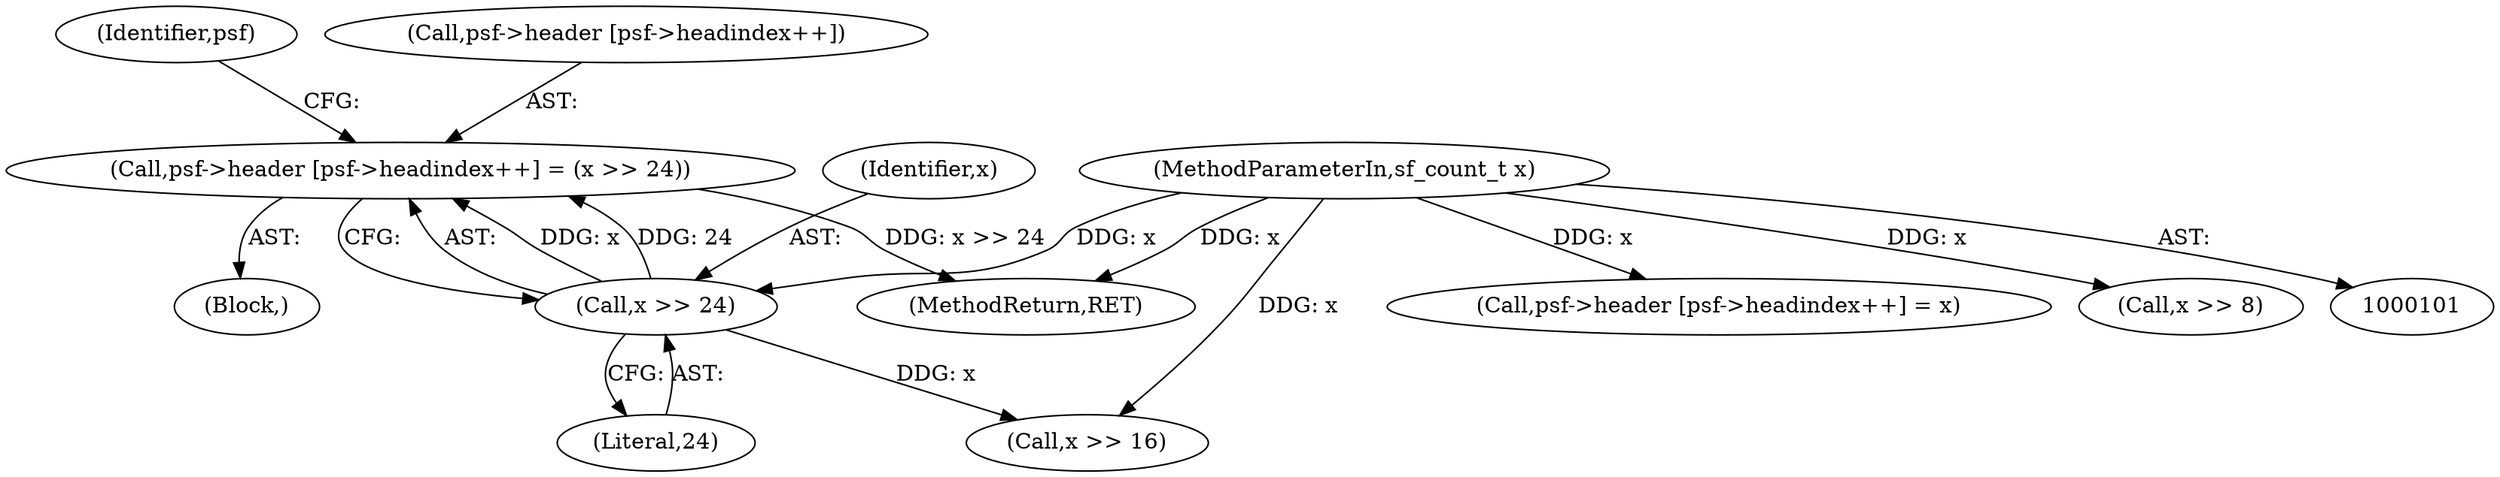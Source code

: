 digraph "1_libsndfile_708e996c87c5fae77b104ccfeb8f6db784c32074_1@array" {
"1000157" [label="(Call,psf->header [psf->headindex++] = (x >> 24))"];
"1000166" [label="(Call,x >> 24)"];
"1000103" [label="(MethodParameterIn,sf_count_t x)"];
"1000193" [label="(Call,psf->header [psf->headindex++] = x)"];
"1000190" [label="(Call,x >> 8)"];
"1000203" [label="(MethodReturn,RET)"];
"1000166" [label="(Call,x >> 24)"];
"1000178" [label="(Call,x >> 16)"];
"1000167" [label="(Identifier,x)"];
"1000103" [label="(MethodParameterIn,sf_count_t x)"];
"1000168" [label="(Literal,24)"];
"1000157" [label="(Call,psf->header [psf->headindex++] = (x >> 24))"];
"1000116" [label="(Block,)"];
"1000172" [label="(Identifier,psf)"];
"1000158" [label="(Call,psf->header [psf->headindex++])"];
"1000157" -> "1000116"  [label="AST: "];
"1000157" -> "1000166"  [label="CFG: "];
"1000158" -> "1000157"  [label="AST: "];
"1000166" -> "1000157"  [label="AST: "];
"1000172" -> "1000157"  [label="CFG: "];
"1000157" -> "1000203"  [label="DDG: x >> 24"];
"1000166" -> "1000157"  [label="DDG: x"];
"1000166" -> "1000157"  [label="DDG: 24"];
"1000166" -> "1000168"  [label="CFG: "];
"1000167" -> "1000166"  [label="AST: "];
"1000168" -> "1000166"  [label="AST: "];
"1000103" -> "1000166"  [label="DDG: x"];
"1000166" -> "1000178"  [label="DDG: x"];
"1000103" -> "1000101"  [label="AST: "];
"1000103" -> "1000203"  [label="DDG: x"];
"1000103" -> "1000178"  [label="DDG: x"];
"1000103" -> "1000190"  [label="DDG: x"];
"1000103" -> "1000193"  [label="DDG: x"];
}
